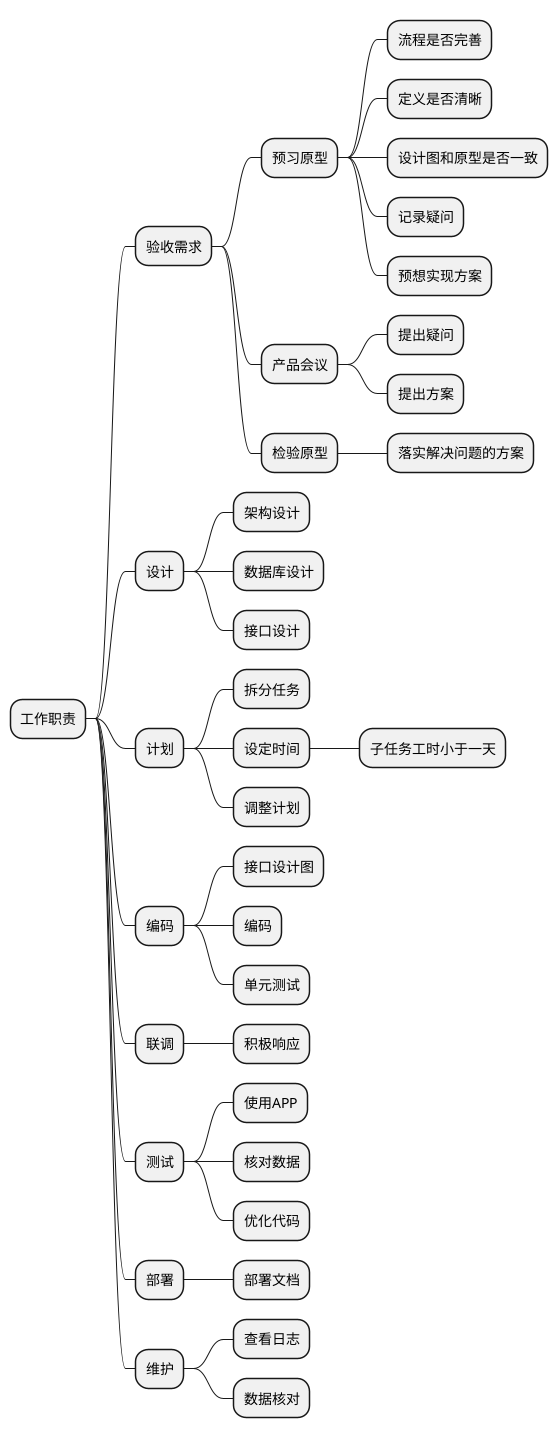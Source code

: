 @startmindmap
'https://plantuml.com/mindmap-diagram


* 工作职责
** 验收需求
*** 预习原型
**** 流程是否完善
**** 定义是否清晰
**** 设计图和原型是否一致
**** 记录疑问
**** 预想实现方案
*** 产品会议
**** 提出疑问
**** 提出方案
*** 检验原型
**** 落实解决问题的方案
** 设计
*** 架构设计
*** 数据库设计
*** 接口设计
** 计划
*** 拆分任务
*** 设定时间
**** 子任务工时小于一天
*** 调整计划
** 编码
*** 接口设计图
*** 编码
*** 单元测试
** 联调
*** 积极响应
** 测试
*** 使用APP
*** 核对数据
*** 优化代码
** 部署
*** 部署文档
** 维护
*** 查看日志
*** 数据核对
@endmindmap
